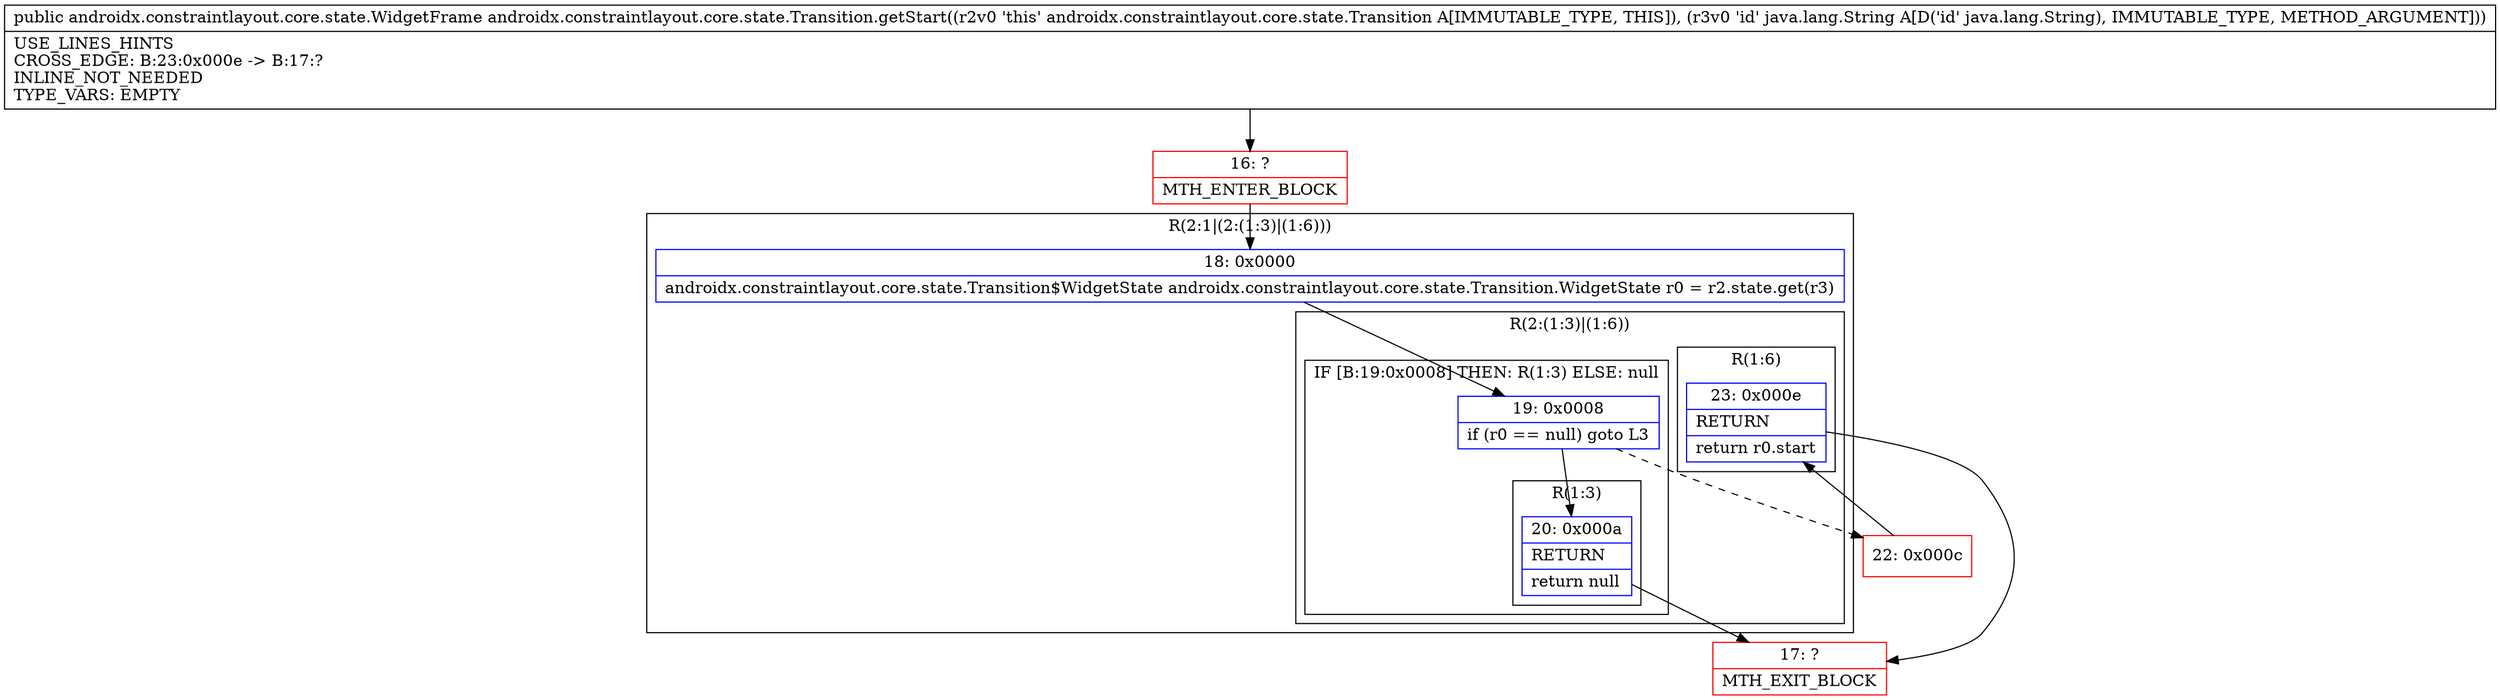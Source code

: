 digraph "CFG forandroidx.constraintlayout.core.state.Transition.getStart(Ljava\/lang\/String;)Landroidx\/constraintlayout\/core\/state\/WidgetFrame;" {
subgraph cluster_Region_2108590424 {
label = "R(2:1|(2:(1:3)|(1:6)))";
node [shape=record,color=blue];
Node_18 [shape=record,label="{18\:\ 0x0000|androidx.constraintlayout.core.state.Transition$WidgetState androidx.constraintlayout.core.state.Transition.WidgetState r0 = r2.state.get(r3)\l}"];
subgraph cluster_Region_1493296568 {
label = "R(2:(1:3)|(1:6))";
node [shape=record,color=blue];
subgraph cluster_IfRegion_1269944730 {
label = "IF [B:19:0x0008] THEN: R(1:3) ELSE: null";
node [shape=record,color=blue];
Node_19 [shape=record,label="{19\:\ 0x0008|if (r0 == null) goto L3\l}"];
subgraph cluster_Region_1803127767 {
label = "R(1:3)";
node [shape=record,color=blue];
Node_20 [shape=record,label="{20\:\ 0x000a|RETURN\l|return null\l}"];
}
}
subgraph cluster_Region_1012294788 {
label = "R(1:6)";
node [shape=record,color=blue];
Node_23 [shape=record,label="{23\:\ 0x000e|RETURN\l|return r0.start\l}"];
}
}
}
Node_16 [shape=record,color=red,label="{16\:\ ?|MTH_ENTER_BLOCK\l}"];
Node_17 [shape=record,color=red,label="{17\:\ ?|MTH_EXIT_BLOCK\l}"];
Node_22 [shape=record,color=red,label="{22\:\ 0x000c}"];
MethodNode[shape=record,label="{public androidx.constraintlayout.core.state.WidgetFrame androidx.constraintlayout.core.state.Transition.getStart((r2v0 'this' androidx.constraintlayout.core.state.Transition A[IMMUTABLE_TYPE, THIS]), (r3v0 'id' java.lang.String A[D('id' java.lang.String), IMMUTABLE_TYPE, METHOD_ARGUMENT]))  | USE_LINES_HINTS\lCROSS_EDGE: B:23:0x000e \-\> B:17:?\lINLINE_NOT_NEEDED\lTYPE_VARS: EMPTY\l}"];
MethodNode -> Node_16;Node_18 -> Node_19;
Node_19 -> Node_20;
Node_19 -> Node_22[style=dashed];
Node_20 -> Node_17;
Node_23 -> Node_17;
Node_16 -> Node_18;
Node_22 -> Node_23;
}

